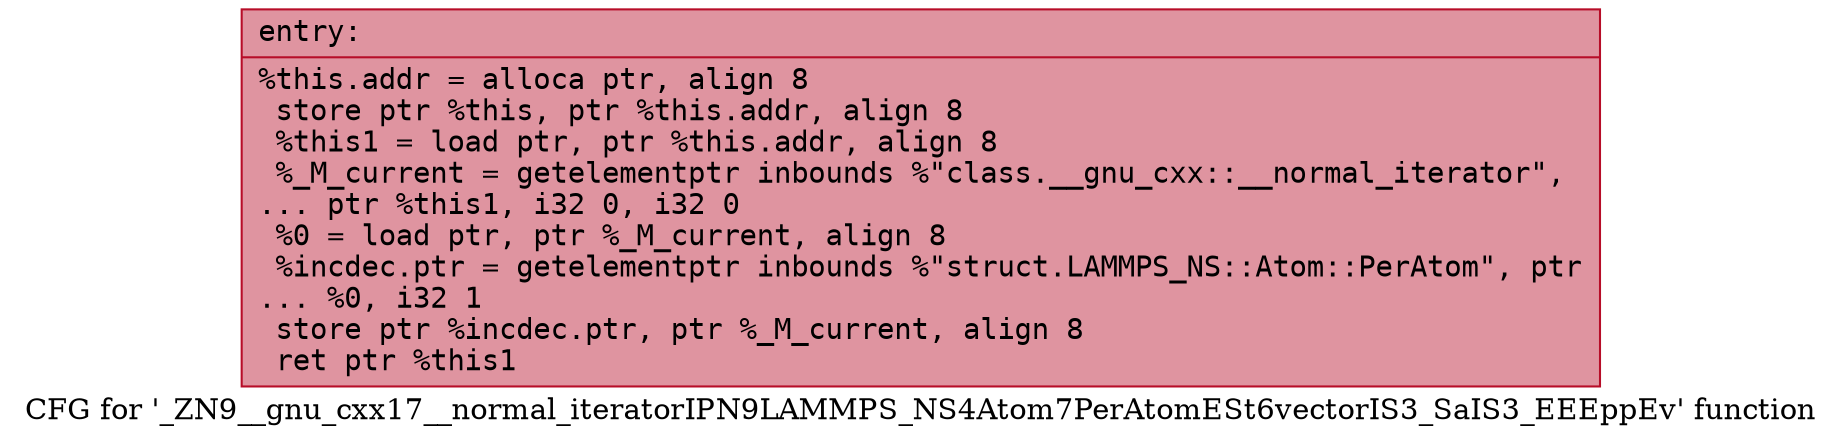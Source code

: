 digraph "CFG for '_ZN9__gnu_cxx17__normal_iteratorIPN9LAMMPS_NS4Atom7PerAtomESt6vectorIS3_SaIS3_EEEppEv' function" {
	label="CFG for '_ZN9__gnu_cxx17__normal_iteratorIPN9LAMMPS_NS4Atom7PerAtomESt6vectorIS3_SaIS3_EEEppEv' function";

	Node0x55aea9244730 [shape=record,color="#b70d28ff", style=filled, fillcolor="#b70d2870" fontname="Courier",label="{entry:\l|  %this.addr = alloca ptr, align 8\l  store ptr %this, ptr %this.addr, align 8\l  %this1 = load ptr, ptr %this.addr, align 8\l  %_M_current = getelementptr inbounds %\"class.__gnu_cxx::__normal_iterator\",\l... ptr %this1, i32 0, i32 0\l  %0 = load ptr, ptr %_M_current, align 8\l  %incdec.ptr = getelementptr inbounds %\"struct.LAMMPS_NS::Atom::PerAtom\", ptr\l... %0, i32 1\l  store ptr %incdec.ptr, ptr %_M_current, align 8\l  ret ptr %this1\l}"];
}
